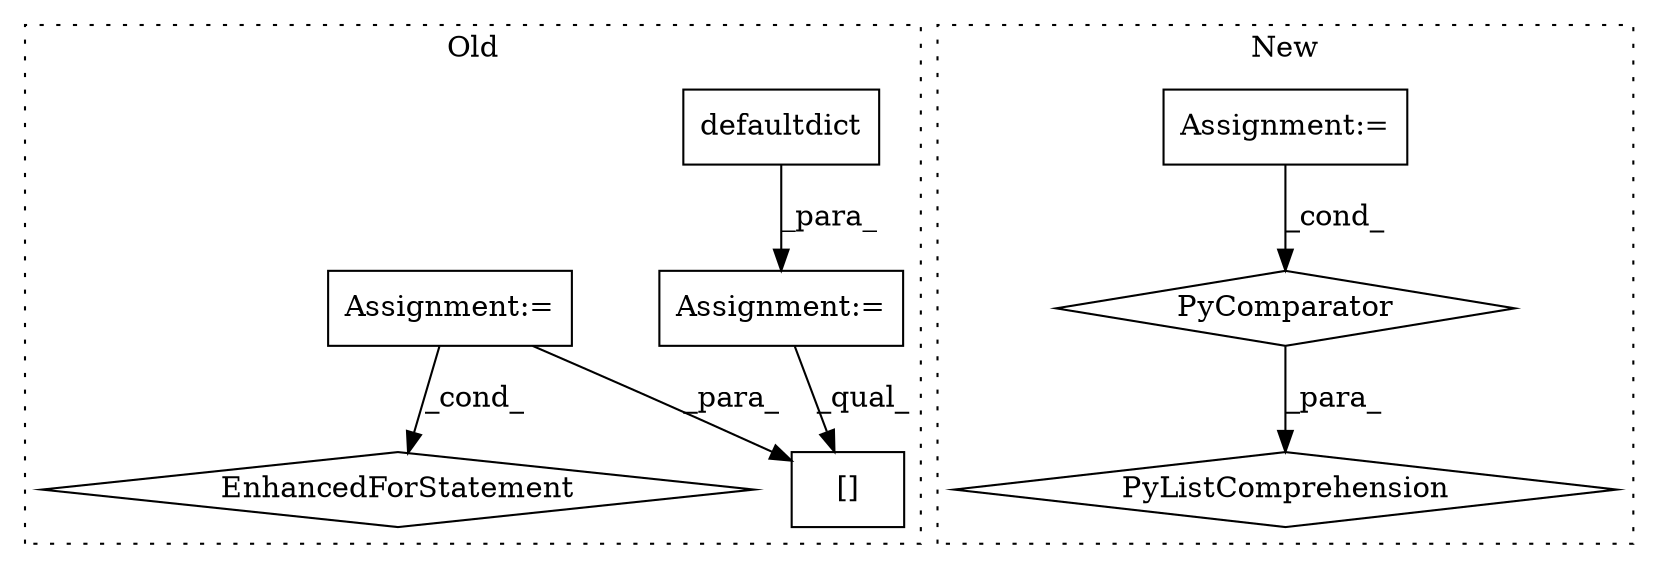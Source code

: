digraph G {
subgraph cluster0 {
1 [label="defaultdict" a="32" s="575,590" l="12,1" shape="box"];
4 [label="Assignment:=" a="7" s="574" l="1" shape="box"];
5 [label="[]" a="2" s="680,755" l="12,1" shape="box"];
6 [label="Assignment:=" a="7" s="597,670" l="53,2" shape="box"];
7 [label="EnhancedForStatement" a="70" s="597,670" l="53,2" shape="diamond"];
label = "Old";
style="dotted";
}
subgraph cluster1 {
2 [label="PyComparator" a="113" s="690" l="28" shape="diamond"];
3 [label="Assignment:=" a="7" s="690" l="28" shape="box"];
8 [label="PyListComprehension" a="109" s="569" l="157" shape="diamond"];
label = "New";
style="dotted";
}
1 -> 4 [label="_para_"];
2 -> 8 [label="_para_"];
3 -> 2 [label="_cond_"];
4 -> 5 [label="_qual_"];
6 -> 5 [label="_para_"];
6 -> 7 [label="_cond_"];
}
